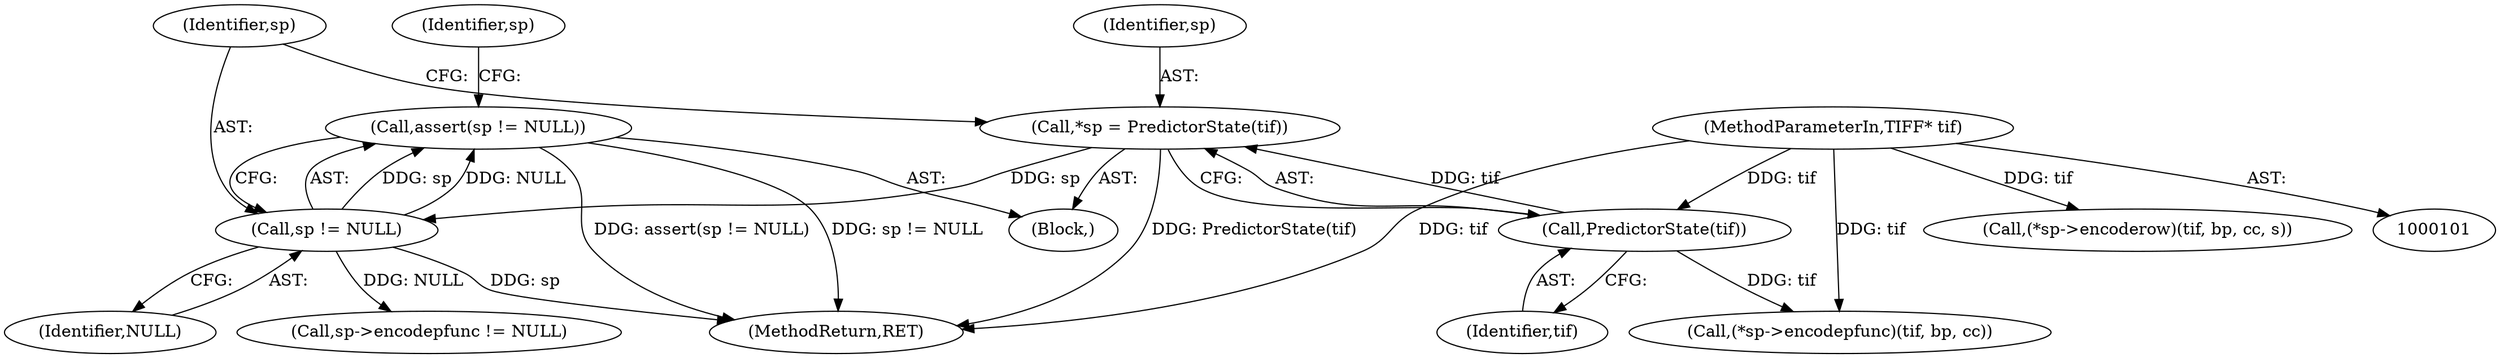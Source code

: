 digraph "0_libtiff_3ca657a8793dd011bf869695d72ad31c779c3cc1_1@API" {
"1000112" [label="(Call,assert(sp != NULL))"];
"1000113" [label="(Call,sp != NULL)"];
"1000108" [label="(Call,*sp = PredictorState(tif))"];
"1000110" [label="(Call,PredictorState(tif))"];
"1000102" [label="(MethodParameterIn,TIFF* tif)"];
"1000109" [label="(Identifier,sp)"];
"1000113" [label="(Call,sp != NULL)"];
"1000111" [label="(Identifier,tif)"];
"1000115" [label="(Identifier,NULL)"];
"1000102" [label="(MethodParameterIn,TIFF* tif)"];
"1000119" [label="(Identifier,sp)"];
"1000108" [label="(Call,*sp = PredictorState(tif))"];
"1000112" [label="(Call,assert(sp != NULL))"];
"1000117" [label="(Call,sp->encodepfunc != NULL)"];
"1000106" [label="(Block,)"];
"1000128" [label="(Call,(*sp->encodepfunc)(tif, bp, cc))"];
"1000133" [label="(Call,(*sp->encoderow)(tif, bp, cc, s))"];
"1000114" [label="(Identifier,sp)"];
"1000138" [label="(MethodReturn,RET)"];
"1000110" [label="(Call,PredictorState(tif))"];
"1000112" -> "1000106"  [label="AST: "];
"1000112" -> "1000113"  [label="CFG: "];
"1000113" -> "1000112"  [label="AST: "];
"1000119" -> "1000112"  [label="CFG: "];
"1000112" -> "1000138"  [label="DDG: assert(sp != NULL)"];
"1000112" -> "1000138"  [label="DDG: sp != NULL"];
"1000113" -> "1000112"  [label="DDG: sp"];
"1000113" -> "1000112"  [label="DDG: NULL"];
"1000113" -> "1000115"  [label="CFG: "];
"1000114" -> "1000113"  [label="AST: "];
"1000115" -> "1000113"  [label="AST: "];
"1000113" -> "1000138"  [label="DDG: sp"];
"1000108" -> "1000113"  [label="DDG: sp"];
"1000113" -> "1000117"  [label="DDG: NULL"];
"1000108" -> "1000106"  [label="AST: "];
"1000108" -> "1000110"  [label="CFG: "];
"1000109" -> "1000108"  [label="AST: "];
"1000110" -> "1000108"  [label="AST: "];
"1000114" -> "1000108"  [label="CFG: "];
"1000108" -> "1000138"  [label="DDG: PredictorState(tif)"];
"1000110" -> "1000108"  [label="DDG: tif"];
"1000110" -> "1000111"  [label="CFG: "];
"1000111" -> "1000110"  [label="AST: "];
"1000102" -> "1000110"  [label="DDG: tif"];
"1000110" -> "1000128"  [label="DDG: tif"];
"1000102" -> "1000101"  [label="AST: "];
"1000102" -> "1000138"  [label="DDG: tif"];
"1000102" -> "1000128"  [label="DDG: tif"];
"1000102" -> "1000133"  [label="DDG: tif"];
}
